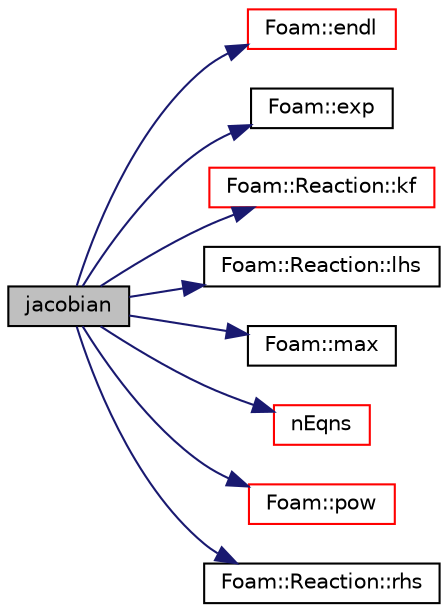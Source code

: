 digraph "jacobian"
{
  bgcolor="transparent";
  edge [fontname="Helvetica",fontsize="10",labelfontname="Helvetica",labelfontsize="10"];
  node [fontname="Helvetica",fontsize="10",shape=record];
  rankdir="LR";
  Node1 [label="jacobian",height=0.2,width=0.4,color="black", fillcolor="grey75", style="filled", fontcolor="black"];
  Node1 -> Node2 [color="midnightblue",fontsize="10",style="solid",fontname="Helvetica"];
  Node2 [label="Foam::endl",height=0.2,width=0.4,color="red",URL="$a10909.html#a2db8fe02a0d3909e9351bb4275b23ce4",tooltip="Add newline and flush stream. "];
  Node1 -> Node3 [color="midnightblue",fontsize="10",style="solid",fontname="Helvetica"];
  Node3 [label="Foam::exp",height=0.2,width=0.4,color="black",URL="$a10909.html#a12bca6c677fcf0977532179c3cb9bb89"];
  Node1 -> Node4 [color="midnightblue",fontsize="10",style="solid",fontname="Helvetica"];
  Node4 [label="Foam::Reaction::kf",height=0.2,width=0.4,color="red",URL="$a02151.html#a1868c6c4eb5865df2569eedbdb9ed32d",tooltip="Forward rate constant. "];
  Node1 -> Node5 [color="midnightblue",fontsize="10",style="solid",fontname="Helvetica"];
  Node5 [label="Foam::Reaction::lhs",height=0.2,width=0.4,color="black",URL="$a02151.html#a1abc212f23331e7cd689dcd173a715fc"];
  Node1 -> Node6 [color="midnightblue",fontsize="10",style="solid",fontname="Helvetica"];
  Node6 [label="Foam::max",height=0.2,width=0.4,color="black",URL="$a10909.html#ac993e906cf2774ae77e666bc24e81733"];
  Node1 -> Node7 [color="midnightblue",fontsize="10",style="solid",fontname="Helvetica"];
  Node7 [label="nEqns",height=0.2,width=0.4,color="red",URL="$a02095.html#aafa1e21c4916e29fd20e77a25ae73720",tooltip="Number of ODE&#39;s to solve. "];
  Node1 -> Node8 [color="midnightblue",fontsize="10",style="solid",fontname="Helvetica"];
  Node8 [label="Foam::pow",height=0.2,width=0.4,color="red",URL="$a10909.html#a7500c8e9d27a442adc75e287de074c7c"];
  Node1 -> Node9 [color="midnightblue",fontsize="10",style="solid",fontname="Helvetica"];
  Node9 [label="Foam::Reaction::rhs",height=0.2,width=0.4,color="black",URL="$a02151.html#aa63a0b959ae5fa84f216315302b5c4ee"];
}
